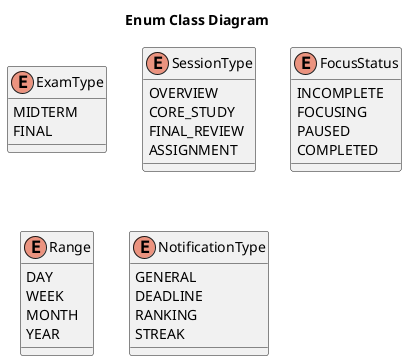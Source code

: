 @startuml
title Enum Class Diagram

enum ExamType {
    MIDTERM
    FINAL
}

enum SessionType {
    OVERVIEW
    CORE_STUDY
    FINAL_REVIEW
    ASSIGNMENT
}

enum FocusStatus {
    INCOMPLETE   
    FOCUSING
    PAUSED
    COMPLETED    
}

enum Range {
    DAY
    WEEK
    MONTH
    YEAR
}

enum NotificationType {
    GENERAL
    DEADLINE
    RANKING
    STREAK
}

@enduml
